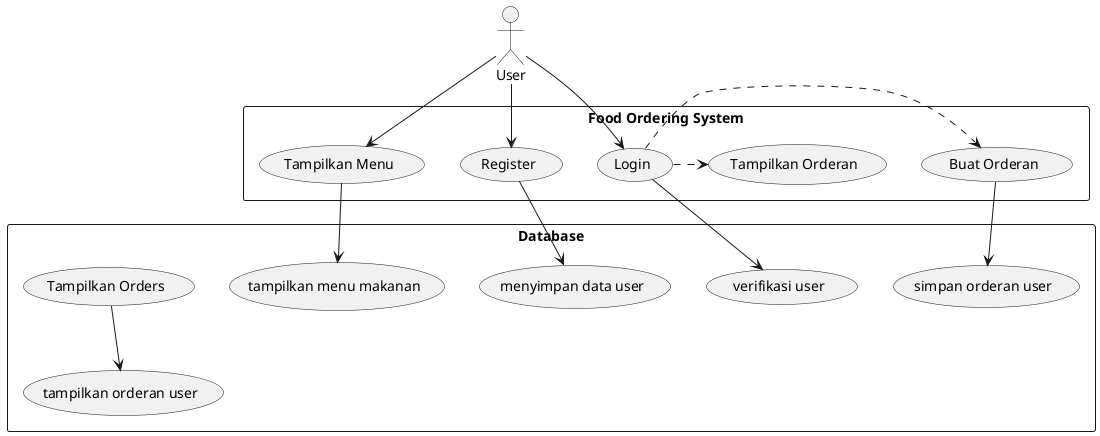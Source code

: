 @startuml Aplikasi Pemesanan Makanan Sehat

actor User

rectangle "Food Ordering System" {
    User --> (Register)
    User --> (Login)
    User --> (Tampilkan Menu)
    (Login) .> (Buat Orderan)
    (Login) .> (Tampilkan Orderan)
}

rectangle "Database" {
    (Register) --> (menyimpan data user)
    (Login) --> (verifikasi user)
    (Tampilkan Menu) --> (tampilkan menu makanan)
    (Buat Orderan) --> (simpan orderan user)
    (Tampilkan Orders) --> (tampilkan orderan user)
}

@enduml
